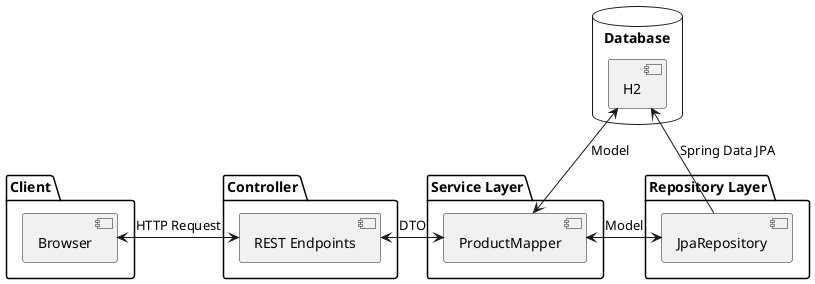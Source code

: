 @startuml

package "Client" {
  [Browser] as B
}

database "Database" {
  [H2] as H
}

package "Repository Layer" {
  [JpaRepository] as JR

}

package "Service Layer" {
  [ProductMapper] as P
}

package "Controller" {
  [REST Endpoints] as RA
}

B <-> RA : HTTP Request
RA <-> P : DTO
JR <-> P : Model
H <-- JR : Spring Data JPA
H <--> P : Model



@enduml